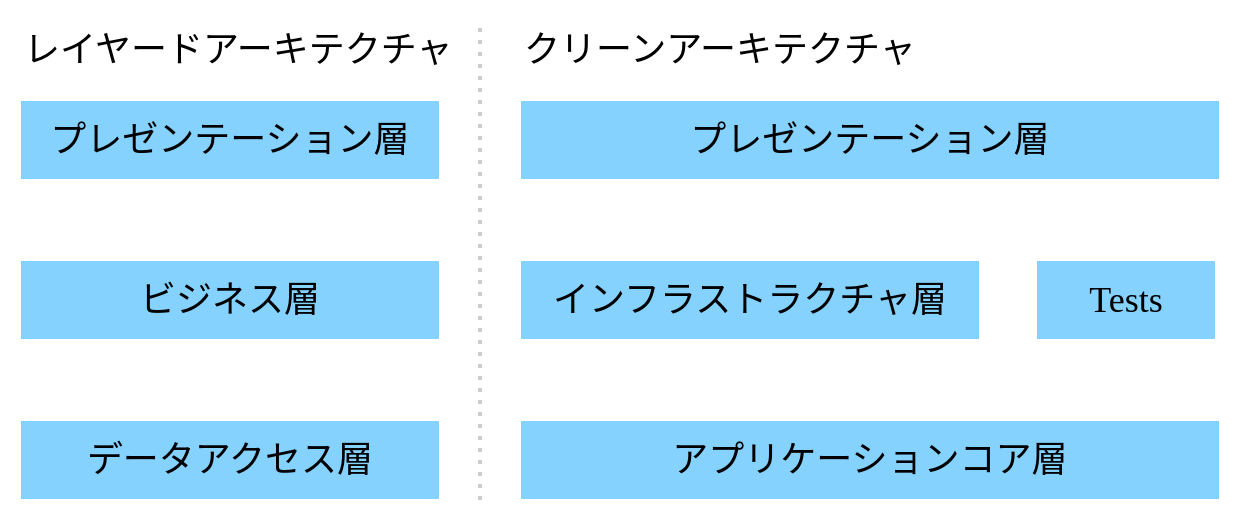 <mxfile>
    <diagram id="oIJTcVa5EI4PqaQC0vXS" name="ページ1">
        <mxGraphModel dx="806" dy="263" grid="1" gridSize="10" guides="1" tooltips="1" connect="1" arrows="1" fold="1" page="1" pageScale="1" pageWidth="1169" pageHeight="827" math="0" shadow="0">
            <root>
                <mxCell id="0"/>
                <mxCell id="1" parent="0"/>
                <mxCell id="28" value="" style="rounded=0;whiteSpace=wrap;html=1;fillColor=none;strokeColor=none;" vertex="1" parent="1">
                    <mxGeometry x="40" y="40" width="620" height="260" as="geometry"/>
                </mxCell>
                <mxCell id="29" value="データアクセス層" style="rounded=0;whiteSpace=wrap;html=1;fillColor=#85D2FF;strokeColor=#FFFFFF;fontColor=#000000;fontFamily=Noto Sans JP;fontSource=https%3A%2F%2Ffonts.googleapis.com%2Fcss%3Ffamily%3DNoto%2BSans%2BJP;fontSize=18;" vertex="1" parent="1">
                    <mxGeometry x="50" y="250" width="210" height="40" as="geometry"/>
                </mxCell>
                <mxCell id="30" style="edgeStyle=none;html=1;exitX=0.5;exitY=1;exitDx=0;exitDy=0;entryX=0.5;entryY=0;entryDx=0;entryDy=0;fontFamily=Noto Sans JP;fontSource=https%3A%2F%2Ffonts.googleapis.com%2Fcss%3Ffamily%3DNoto%2BSans%2BJP;fontSize=18;fontColor=#000000;endArrow=open;endFill=0;strokeColor=#FFFFFF;" edge="1" parent="1" source="31" target="29">
                    <mxGeometry relative="1" as="geometry"/>
                </mxCell>
                <mxCell id="31" value="ビジネス層" style="rounded=0;whiteSpace=wrap;html=1;fillColor=#85D2FF;strokeColor=#FFFFFF;fontColor=#000000;fontFamily=Noto Sans JP;fontSource=https%3A%2F%2Ffonts.googleapis.com%2Fcss%3Ffamily%3DNoto%2BSans%2BJP;fontSize=18;" vertex="1" parent="1">
                    <mxGeometry x="50" y="170" width="210" height="40" as="geometry"/>
                </mxCell>
                <mxCell id="32" style="edgeStyle=none;html=1;exitX=0.5;exitY=1;exitDx=0;exitDy=0;fontFamily=Noto Sans JP;fontSource=https%3A%2F%2Ffonts.googleapis.com%2Fcss%3Ffamily%3DNoto%2BSans%2BJP;fontSize=18;fontColor=#000000;strokeColor=#FFFFFF;endArrow=open;endFill=0;" edge="1" parent="1" source="33" target="31">
                    <mxGeometry relative="1" as="geometry"/>
                </mxCell>
                <mxCell id="33" value="プレゼンテーション層" style="rounded=0;whiteSpace=wrap;html=1;fillColor=#85D2FF;strokeColor=#FFFFFF;fontColor=#000000;fontFamily=Noto Sans JP;fontSource=https%3A%2F%2Ffonts.googleapis.com%2Fcss%3Ffamily%3DNoto%2BSans%2BJP;fontSize=18;" vertex="1" parent="1">
                    <mxGeometry x="50" y="90" width="210" height="40" as="geometry"/>
                </mxCell>
                <mxCell id="34" value="プレゼンテーション層" style="rounded=0;whiteSpace=wrap;html=1;fillColor=#85D2FF;strokeColor=#FFFFFF;fontColor=#000000;fontFamily=Noto Sans JP;fontSource=https%3A%2F%2Ffonts.googleapis.com%2Fcss%3Ffamily%3DNoto%2BSans%2BJP;fontSize=18;" vertex="1" parent="1">
                    <mxGeometry x="300" y="90" width="350" height="40" as="geometry"/>
                </mxCell>
                <mxCell id="35" style="edgeStyle=none;html=1;entryX=0.329;entryY=-0.013;entryDx=0;entryDy=0;fontFamily=Noto Sans JP;fontSource=https%3A%2F%2Ffonts.googleapis.com%2Fcss%3Ffamily%3DNoto%2BSans%2BJP;fontSize=18;fontColor=#000000;endArrow=open;endFill=0;strokeColor=#FFFFFF;entryPerimeter=0;exitX=0.5;exitY=1;exitDx=0;exitDy=0;" edge="1" parent="1" source="36" target="37">
                    <mxGeometry relative="1" as="geometry">
                        <mxPoint x="370" y="250" as="targetPoint"/>
                    </mxGeometry>
                </mxCell>
                <mxCell id="36" value="インフラストラクチャ層" style="rounded=0;whiteSpace=wrap;html=1;fillColor=#85D2FF;strokeColor=#FFFFFF;fontColor=#000000;fontFamily=Noto Sans JP;fontSource=https%3A%2F%2Ffonts.googleapis.com%2Fcss%3Ffamily%3DNoto%2BSans%2BJP;fontSize=18;" vertex="1" parent="1">
                    <mxGeometry x="300" y="170" width="230" height="40" as="geometry"/>
                </mxCell>
                <mxCell id="37" value="アプリケーションコア層" style="rounded=0;whiteSpace=wrap;html=1;fillColor=#85D2FF;strokeColor=#FFFFFF;fontColor=#000000;fontFamily=Noto Sans JP;fontSource=https%3A%2F%2Ffonts.googleapis.com%2Fcss%3Ffamily%3DNoto%2BSans%2BJP;fontSize=18;" vertex="1" parent="1">
                    <mxGeometry x="300" y="250" width="350" height="40" as="geometry"/>
                </mxCell>
                <mxCell id="38" style="edgeStyle=none;html=1;entryX=0.865;entryY=-0.017;entryDx=0;entryDy=0;fontFamily=Noto Sans JP;fontSource=https%3A%2F%2Ffonts.googleapis.com%2Fcss%3Ffamily%3DNoto%2BSans%2BJP;fontSize=18;fontColor=#000000;endArrow=open;endFill=0;strokeColor=#FFFFFF;exitX=0.5;exitY=1;exitDx=0;exitDy=0;entryPerimeter=0;" edge="1" parent="1" source="39" target="37">
                    <mxGeometry relative="1" as="geometry">
                        <mxPoint x="505" y="250" as="targetPoint"/>
                    </mxGeometry>
                </mxCell>
                <mxCell id="39" value="Tests" style="rounded=0;whiteSpace=wrap;html=1;fillColor=#85D2FF;strokeColor=#FFFFFF;fontColor=#000000;fontFamily=Noto Sans JP;fontSource=https%3A%2F%2Ffonts.googleapis.com%2Fcss%3Ffamily%3DNoto%2BSans%2BJP;fontSize=18;" vertex="1" parent="1">
                    <mxGeometry x="558" y="170" width="90" height="40" as="geometry"/>
                </mxCell>
                <mxCell id="40" style="edgeStyle=none;html=1;entryX=0.5;entryY=0;entryDx=0;entryDy=0;fontFamily=Noto Sans JP;fontSource=https%3A%2F%2Ffonts.googleapis.com%2Fcss%3Ffamily%3DNoto%2BSans%2BJP;fontSize=18;fontColor=#000000;endArrow=open;endFill=0;strokeColor=#FFFFFF;" edge="1" parent="1">
                    <mxGeometry relative="1" as="geometry">
                        <mxPoint x="542" y="130" as="sourcePoint"/>
                        <mxPoint x="542" y="250" as="targetPoint"/>
                    </mxGeometry>
                </mxCell>
                <mxCell id="41" style="edgeStyle=none;html=1;entryX=0.5;entryY=0;entryDx=0;entryDy=0;fontFamily=Noto Sans JP;fontSource=https%3A%2F%2Ffonts.googleapis.com%2Fcss%3Ffamily%3DNoto%2BSans%2BJP;fontSize=18;fontColor=#000000;endArrow=open;endFill=0;strokeColor=#FFFFFF;dashed=1;" edge="1" parent="1" target="36">
                    <mxGeometry relative="1" as="geometry">
                        <mxPoint x="415" y="130" as="sourcePoint"/>
                    </mxGeometry>
                </mxCell>
                <mxCell id="42" value="レイヤードアーキテクチャ" style="text;html=1;align=left;verticalAlign=middle;whiteSpace=wrap;rounded=0;fontFamily=Noto Sans JP;fontSource=https%3A%2F%2Ffonts.googleapis.com%2Fcss%3Ffamily%3DNoto%2BSans%2BJP;fontSize=18;fontColor=#000000;" vertex="1" parent="1">
                    <mxGeometry x="50" y="50" width="230" height="30" as="geometry"/>
                </mxCell>
                <mxCell id="43" value="" style="endArrow=none;dashed=1;html=1;strokeWidth=2;fontFamily=Noto Sans JP;fontSource=https%3A%2F%2Ffonts.googleapis.com%2Fcss%3Ffamily%3DNoto%2BSans%2BJP;fontSize=18;fontColor=#000000;strokeColor=#cccccc;dashPattern=1 2;" edge="1" parent="1">
                    <mxGeometry width="50" height="50" relative="1" as="geometry">
                        <mxPoint x="280" y="290" as="sourcePoint"/>
                        <mxPoint x="280" y="50" as="targetPoint"/>
                    </mxGeometry>
                </mxCell>
                <mxCell id="44" value="クリーンアーキテクチャ" style="text;html=1;strokeColor=none;fillColor=none;align=left;verticalAlign=middle;whiteSpace=wrap;rounded=0;fontFamily=Noto Sans JP;fontSource=https%3A%2F%2Ffonts.googleapis.com%2Fcss%3Ffamily%3DNoto%2BSans%2BJP;fontSize=18;fontColor=#000000;" vertex="1" parent="1">
                    <mxGeometry x="300" y="50" width="230" height="30" as="geometry"/>
                </mxCell>
            </root>
        </mxGraphModel>
    </diagram>
</mxfile>